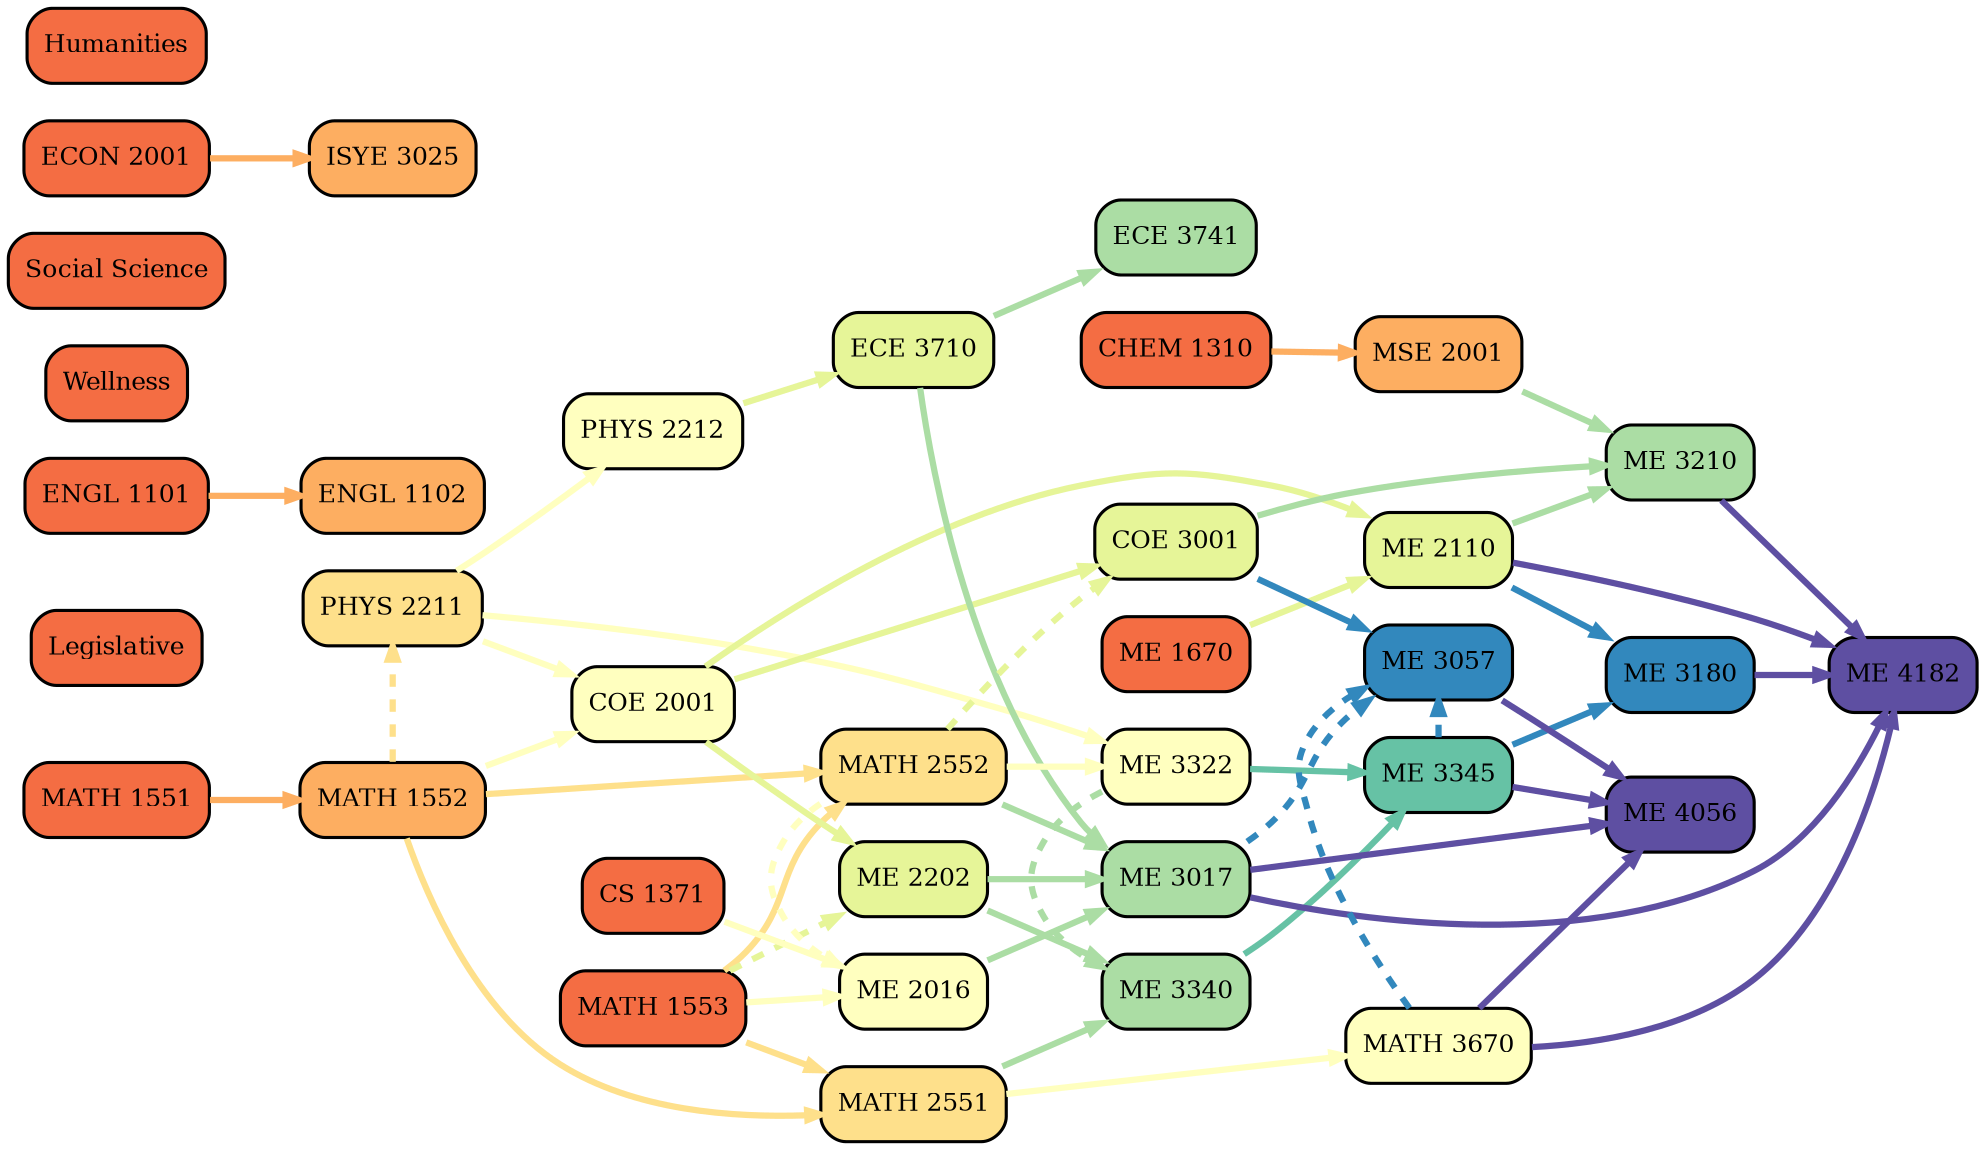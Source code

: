 digraph Curriculum {
	node [color=black colorscheme=spectral11 fontsize=12 penwidth=1.5 shape=box style="rounded, filled, radial"]
	edge [arrowsize=0.65 colorscheme=spectral11 penwidth=3]
	rankdir=LR
	bgcolor=transparent
	"CHEM 1310" [fillcolor=3]
	"MATH 1551" [fillcolor=3]
	"MATH 1553" [fillcolor=3]
	Legislative [fillcolor=3]
	"ENGL 1101" [fillcolor=3]
	Wellness [fillcolor=3]
	"PHYS 2211" [fillcolor=5]
	"MATH 1552" -> "PHYS 2211" [color=5 constraint=false style=dashed]
	"MATH 1552" [fillcolor=4]
	"MATH 1551" -> "MATH 1552" [color=4 style=solid]
	"CS 1371" [fillcolor=3]
	"ME 1670" [fillcolor=3]
	"ENGL 1102" [fillcolor=4]
	"ENGL 1101" -> "ENGL 1102" [color=4 style=solid]
	"PHYS 2212" [fillcolor=6]
	"PHYS 2211" -> "PHYS 2212" [color=6 style=solid]
	"MATH 2551" [fillcolor=5]
	"MATH 1552" -> "MATH 2551" [color=5 style=solid]
	"MATH 1553" -> "MATH 2551" [color=5 style=solid]
	"ME 2110" [fillcolor=7]
	"ME 1670" -> "ME 2110" [color=7 style=solid]
	"COE 2001" -> "ME 2110" [color=7 style=solid]
	"MSE 2001" [fillcolor=4]
	"CHEM 1310" -> "MSE 2001" [color=4 style=solid]
	"COE 2001" [fillcolor=6]
	"MATH 1552" -> "COE 2001" [color=6 style=solid]
	"PHYS 2211" -> "COE 2001" [color=6 style=solid]
	"ECE 3710" [fillcolor=7]
	"PHYS 2212" -> "ECE 3710" [color=7 style=solid]
	"MATH 2552" [fillcolor=5]
	"MATH 1552" -> "MATH 2552" [color=5 style=solid]
	"MATH 1553" -> "MATH 2552" [color=5 style=solid]
	"ME 2016" [fillcolor=6]
	"MATH 1553" -> "ME 2016" [color=6 style=solid]
	"MATH 2552" -> "ME 2016" [color=6 constraint=false style=dashed]
	"CS 1371" -> "ME 2016" [color=6 style=solid]
	"ME 2202" [fillcolor=7]
	"COE 2001" -> "ME 2202" [color=7 style=solid]
	"MATH 1553" -> "ME 2202" [color=7 constraint=false style=dashed]
	"Social Science" [fillcolor=3]
	"ECE 3741" [fillcolor=8]
	"ECE 3710" -> "ECE 3741" [color=8 style=solid]
	"COE 3001" [fillcolor=7]
	"COE 2001" -> "COE 3001" [color=7 style=solid]
	"MATH 2552" -> "COE 3001" [color=7 constraint=false style=dashed]
	"ME 3322" [fillcolor=6]
	"PHYS 2211" -> "ME 3322" [color=6 style=solid]
	"MATH 2552" -> "ME 3322" [color=6 style=solid]
	"ME 3340" [fillcolor=8]
	"ME 2202" -> "ME 3340" [color=8 style=solid]
	"MATH 2551" -> "ME 3340" [color=8 style=solid]
	"ME 3322" -> "ME 3340" [color=8 constraint=false style=dashed]
	"ECON 2001" [fillcolor=3]
	Humanities [fillcolor=3]
	"ME 3017" [fillcolor=8]
	"ME 2202" -> "ME 3017" [color=8 style=solid]
	"ME 2016" -> "ME 3017" [color=8 style=solid]
	"MATH 2552" -> "ME 3017" [color=8 style=solid]
	"ECE 3710" -> "ME 3017" [color=8 style=solid]
	"ME 3345" [fillcolor=9]
	"ME 3322" -> "ME 3345" [color=9 style=solid]
	"ME 3340" -> "ME 3345" [color=9 style=solid]
	"ME 3057" [fillcolor=10]
	"COE 3001" -> "ME 3057" [color=10 style=solid]
	"ME 3017" -> "ME 3057" [color=10 constraint=false style=dashed]
	"ME 3345" -> "ME 3057" [color=10 constraint=false style=dashed]
	"MATH 3670" -> "ME 3057" [color=10 constraint=false style=dashed]
	"ISYE 3025" [fillcolor=4]
	"ECON 2001" -> "ISYE 3025" [color=4 style=solid]
	"MATH 3670" [fillcolor=6]
	"MATH 2551" -> "MATH 3670" [color=6 style=solid]
	"ME 3180" [fillcolor=10]
	"ME 2110" -> "ME 3180" [color=10 style=solid]
	"ME 3345" -> "ME 3180" [color=10 style=solid]
	"ME 3210" [fillcolor=8]
	"MSE 2001" -> "ME 3210" [color=8 style=solid]
	"ME 2110" -> "ME 3210" [color=8 style=solid]
	"COE 3001" -> "ME 3210" [color=8 style=solid]
	"ME 4056" [fillcolor=11]
	"ME 3057" -> "ME 4056" [color=11 style=solid]
	"ME 3345" -> "ME 4056" [color=11 style=solid]
	"ME 3017" -> "ME 4056" [color=11 style=solid]
	"MATH 3670" -> "ME 4056" [color=11 style=solid]
	"ME 4182" [fillcolor=11]
	"ME 3210" -> "ME 4182" [color=11 style=solid]
	"ME 3180" -> "ME 4182" [color=11 style=solid]
	"ME 3017" -> "ME 4182" [color=11 style=solid]
	"MATH 3670" -> "ME 4182" [color=11 style=solid]
	"ME 2110" -> "ME 4182" [color=11 style=solid]
}
